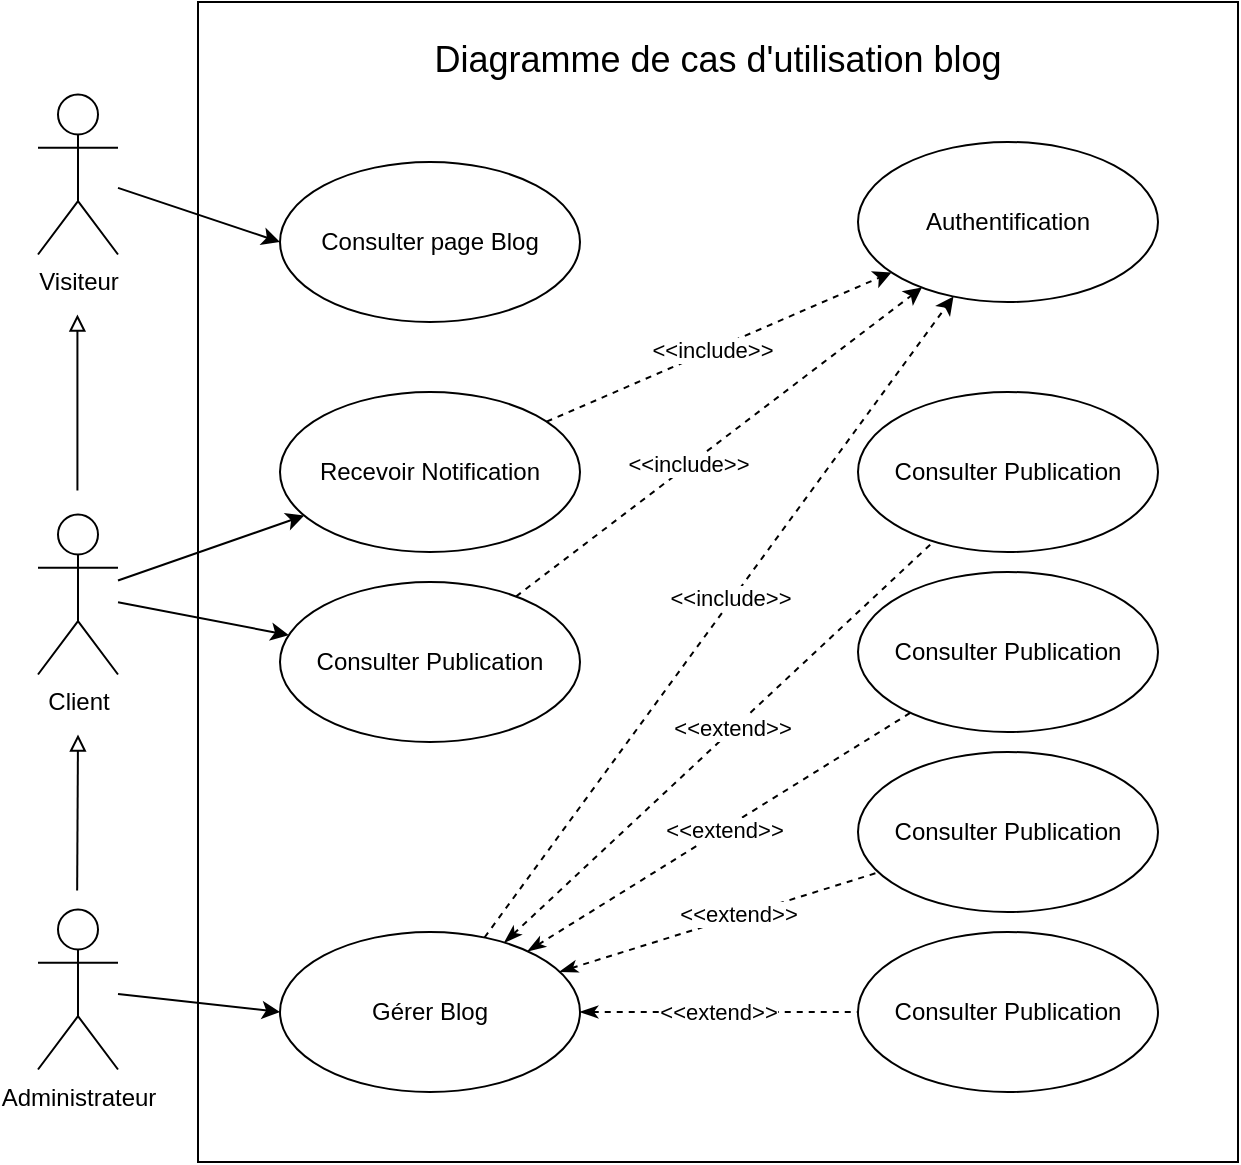 <mxfile version="24.7.17">
  <diagram name="Page-1" id="UkuJcM3pljA8nV-5dZbl">
    <mxGraphModel dx="1434" dy="738" grid="1" gridSize="10" guides="1" tooltips="1" connect="1" arrows="1" fold="1" page="1" pageScale="1" pageWidth="827" pageHeight="1169" math="0" shadow="0">
      <root>
        <mxCell id="0" />
        <mxCell id="1" parent="0" />
        <mxCell id="rs5CMINbXS5ElmrlZs5N-11" value="" style="rounded=0;whiteSpace=wrap;html=1;movable=1;resizable=1;rotatable=1;deletable=1;editable=1;locked=0;connectable=1;" parent="1" vertex="1">
          <mxGeometry x="200" y="180" width="520" height="580" as="geometry" />
        </mxCell>
        <mxCell id="L1_0BYCu7gVLp57IwC8j-12" style="rounded=0;orthogonalLoop=1;jettySize=auto;html=1;entryX=0;entryY=0.5;entryDx=0;entryDy=0;" parent="1" source="bM4iR_tVpDUXSTGg7Oxy-2" target="gfJM4c03IJpgwYlzWMbe-11" edge="1">
          <mxGeometry relative="1" as="geometry" />
        </mxCell>
        <mxCell id="bM4iR_tVpDUXSTGg7Oxy-2" value="Administrateur" style="shape=umlActor;verticalLabelPosition=bottom;verticalAlign=top;html=1;aspect=fixed;" parent="1" vertex="1">
          <mxGeometry x="120" y="633.75" width="40" height="80" as="geometry" />
        </mxCell>
        <mxCell id="5En-cABz4Us8dDnvLpGX-3" style="rounded=0;orthogonalLoop=1;jettySize=auto;html=1;" parent="1" source="bM4iR_tVpDUXSTGg7Oxy-3" target="5En-cABz4Us8dDnvLpGX-2" edge="1">
          <mxGeometry relative="1" as="geometry" />
        </mxCell>
        <mxCell id="5En-cABz4Us8dDnvLpGX-19" style="rounded=0;orthogonalLoop=1;jettySize=auto;html=1;" parent="1" source="bM4iR_tVpDUXSTGg7Oxy-3" target="5En-cABz4Us8dDnvLpGX-17" edge="1">
          <mxGeometry relative="1" as="geometry" />
        </mxCell>
        <mxCell id="bM4iR_tVpDUXSTGg7Oxy-3" value="&lt;div&gt;Client&lt;/div&gt;" style="shape=umlActor;verticalLabelPosition=bottom;verticalAlign=top;html=1;aspect=fixed;" parent="1" vertex="1">
          <mxGeometry x="120" y="436.25" width="40" height="80" as="geometry" />
        </mxCell>
        <mxCell id="bM4iR_tVpDUXSTGg7Oxy-5" value="&lt;div&gt;Visiteur&lt;/div&gt;" style="shape=umlActor;verticalLabelPosition=bottom;verticalAlign=top;html=1;aspect=fixed;" parent="1" vertex="1">
          <mxGeometry x="120" y="226.25" width="40" height="80" as="geometry" />
        </mxCell>
        <mxCell id="L1_0BYCu7gVLp57IwC8j-7" style="rounded=0;orthogonalLoop=1;jettySize=auto;html=1;endArrow=block;endFill=0;" parent="1" edge="1">
          <mxGeometry relative="1" as="geometry">
            <mxPoint x="139.58" y="624.25" as="sourcePoint" />
            <mxPoint x="140" y="546.25" as="targetPoint" />
          </mxGeometry>
        </mxCell>
        <mxCell id="5En-cABz4Us8dDnvLpGX-8" style="rounded=0;orthogonalLoop=1;jettySize=auto;html=1;endArrow=none;endFill=0;startArrow=classicThin;startFill=1;dashed=1;" parent="1" source="gfJM4c03IJpgwYlzWMbe-11" target="5En-cABz4Us8dDnvLpGX-4" edge="1">
          <mxGeometry relative="1" as="geometry" />
        </mxCell>
        <mxCell id="5En-cABz4Us8dDnvLpGX-13" value="&amp;lt;&amp;lt;extend&amp;gt;&amp;gt;" style="edgeLabel;html=1;align=center;verticalAlign=middle;resizable=0;points=[];" parent="5En-cABz4Us8dDnvLpGX-8" vertex="1" connectable="0">
          <mxGeometry x="0.064" y="1" relative="1" as="geometry">
            <mxPoint as="offset" />
          </mxGeometry>
        </mxCell>
        <mxCell id="5En-cABz4Us8dDnvLpGX-10" style="rounded=0;orthogonalLoop=1;jettySize=auto;html=1;endArrow=none;endFill=0;startArrow=classicThin;startFill=1;dashed=1;" parent="1" source="gfJM4c03IJpgwYlzWMbe-11" target="5En-cABz4Us8dDnvLpGX-5" edge="1">
          <mxGeometry relative="1" as="geometry" />
        </mxCell>
        <mxCell id="5En-cABz4Us8dDnvLpGX-14" value="&amp;lt;&amp;lt;extend&amp;gt;&amp;gt;" style="edgeLabel;html=1;align=center;verticalAlign=middle;resizable=0;points=[];" parent="5En-cABz4Us8dDnvLpGX-10" vertex="1" connectable="0">
          <mxGeometry x="0.023" relative="1" as="geometry">
            <mxPoint as="offset" />
          </mxGeometry>
        </mxCell>
        <mxCell id="5En-cABz4Us8dDnvLpGX-11" style="rounded=0;orthogonalLoop=1;jettySize=auto;html=1;endArrow=none;endFill=0;startArrow=classicThin;startFill=1;dashed=1;" parent="1" source="gfJM4c03IJpgwYlzWMbe-11" target="5En-cABz4Us8dDnvLpGX-6" edge="1">
          <mxGeometry relative="1" as="geometry" />
        </mxCell>
        <mxCell id="5En-cABz4Us8dDnvLpGX-15" value="&amp;lt;&amp;lt;extend&amp;gt;&amp;gt;" style="edgeLabel;html=1;align=center;verticalAlign=middle;resizable=0;points=[];" parent="5En-cABz4Us8dDnvLpGX-11" vertex="1" connectable="0">
          <mxGeometry x="0.115" y="1" relative="1" as="geometry">
            <mxPoint as="offset" />
          </mxGeometry>
        </mxCell>
        <mxCell id="5En-cABz4Us8dDnvLpGX-12" style="rounded=0;orthogonalLoop=1;jettySize=auto;html=1;endArrow=none;endFill=0;startArrow=classicThin;startFill=1;dashed=1;" parent="1" source="gfJM4c03IJpgwYlzWMbe-11" target="5En-cABz4Us8dDnvLpGX-7" edge="1">
          <mxGeometry relative="1" as="geometry" />
        </mxCell>
        <mxCell id="5En-cABz4Us8dDnvLpGX-16" value="&amp;lt;&amp;lt;extend&amp;gt;&amp;gt;" style="edgeLabel;html=1;align=center;verticalAlign=middle;resizable=0;points=[];" parent="5En-cABz4Us8dDnvLpGX-12" vertex="1" connectable="0">
          <mxGeometry x="-0.008" relative="1" as="geometry">
            <mxPoint as="offset" />
          </mxGeometry>
        </mxCell>
        <mxCell id="5En-cABz4Us8dDnvLpGX-23" style="rounded=0;orthogonalLoop=1;jettySize=auto;html=1;dashed=1;" parent="1" source="gfJM4c03IJpgwYlzWMbe-11" target="L1_0BYCu7gVLp57IwC8j-47" edge="1">
          <mxGeometry relative="1" as="geometry" />
        </mxCell>
        <mxCell id="5En-cABz4Us8dDnvLpGX-26" value="&amp;lt;&amp;lt;include&amp;gt;&amp;gt;" style="edgeLabel;html=1;align=center;verticalAlign=middle;resizable=0;points=[];" parent="5En-cABz4Us8dDnvLpGX-23" vertex="1" connectable="0">
          <mxGeometry x="0.056" y="2" relative="1" as="geometry">
            <mxPoint as="offset" />
          </mxGeometry>
        </mxCell>
        <mxCell id="gfJM4c03IJpgwYlzWMbe-11" value="Gérer Blog" style="ellipse;whiteSpace=wrap;html=1;" parent="1" vertex="1">
          <mxGeometry x="241" y="645" width="150" height="80" as="geometry" />
        </mxCell>
        <mxCell id="L1_0BYCu7gVLp57IwC8j-47" value="Authentification" style="ellipse;whiteSpace=wrap;html=1;container=0;" parent="1" vertex="1">
          <mxGeometry x="530" y="250" width="150" height="80" as="geometry" />
        </mxCell>
        <mxCell id="rs5CMINbXS5ElmrlZs5N-2" style="rounded=0;orthogonalLoop=1;jettySize=auto;html=1;endArrow=block;endFill=0;" parent="1" edge="1">
          <mxGeometry relative="1" as="geometry">
            <mxPoint x="139.71" y="424.25" as="sourcePoint" />
            <mxPoint x="139.71" y="336.25" as="targetPoint" />
          </mxGeometry>
        </mxCell>
        <mxCell id="rs5CMINbXS5ElmrlZs5N-9" value="Consulter page Blog" style="ellipse;whiteSpace=wrap;html=1;" parent="1" vertex="1">
          <mxGeometry x="241" y="260" width="150" height="80" as="geometry" />
        </mxCell>
        <mxCell id="rs5CMINbXS5ElmrlZs5N-10" style="rounded=0;orthogonalLoop=1;jettySize=auto;html=1;entryX=0;entryY=0.5;entryDx=0;entryDy=0;" parent="1" source="bM4iR_tVpDUXSTGg7Oxy-5" target="rs5CMINbXS5ElmrlZs5N-9" edge="1">
          <mxGeometry relative="1" as="geometry">
            <mxPoint x="20" y="37" as="sourcePoint" />
            <mxPoint x="241" y="-50" as="targetPoint" />
          </mxGeometry>
        </mxCell>
        <mxCell id="rs5CMINbXS5ElmrlZs5N-12" value="Diagramme de cas d&#39;utilisation blog" style="text;html=1;align=center;verticalAlign=middle;whiteSpace=wrap;rounded=0;fontSize=18;" parent="1" vertex="1">
          <mxGeometry x="275" y="190" width="370" height="38" as="geometry" />
        </mxCell>
        <mxCell id="5En-cABz4Us8dDnvLpGX-22" style="rounded=0;orthogonalLoop=1;jettySize=auto;html=1;dashed=1;" parent="1" source="5En-cABz4Us8dDnvLpGX-2" target="L1_0BYCu7gVLp57IwC8j-47" edge="1">
          <mxGeometry relative="1" as="geometry" />
        </mxCell>
        <mxCell id="5En-cABz4Us8dDnvLpGX-25" value="&amp;lt;&amp;lt;include&amp;gt;&amp;gt;" style="edgeLabel;html=1;align=center;verticalAlign=middle;resizable=0;points=[];" parent="5En-cABz4Us8dDnvLpGX-22" vertex="1" connectable="0">
          <mxGeometry x="-0.153" y="1" relative="1" as="geometry">
            <mxPoint as="offset" />
          </mxGeometry>
        </mxCell>
        <mxCell id="5En-cABz4Us8dDnvLpGX-2" value="Consulter Publication" style="ellipse;whiteSpace=wrap;html=1;" parent="1" vertex="1">
          <mxGeometry x="241" y="470" width="150" height="80" as="geometry" />
        </mxCell>
        <mxCell id="5En-cABz4Us8dDnvLpGX-4" value="Consulter Publication" style="ellipse;whiteSpace=wrap;html=1;" parent="1" vertex="1">
          <mxGeometry x="530" y="375" width="150" height="80" as="geometry" />
        </mxCell>
        <mxCell id="5En-cABz4Us8dDnvLpGX-5" value="Consulter Publication" style="ellipse;whiteSpace=wrap;html=1;" parent="1" vertex="1">
          <mxGeometry x="530" y="465" width="150" height="80" as="geometry" />
        </mxCell>
        <mxCell id="5En-cABz4Us8dDnvLpGX-6" value="Consulter Publication" style="ellipse;whiteSpace=wrap;html=1;" parent="1" vertex="1">
          <mxGeometry x="530" y="555" width="150" height="80" as="geometry" />
        </mxCell>
        <mxCell id="5En-cABz4Us8dDnvLpGX-7" value="Consulter Publication" style="ellipse;whiteSpace=wrap;html=1;" parent="1" vertex="1">
          <mxGeometry x="530" y="645" width="150" height="80" as="geometry" />
        </mxCell>
        <mxCell id="5En-cABz4Us8dDnvLpGX-21" style="rounded=0;orthogonalLoop=1;jettySize=auto;html=1;dashed=1;" parent="1" source="5En-cABz4Us8dDnvLpGX-17" target="L1_0BYCu7gVLp57IwC8j-47" edge="1">
          <mxGeometry relative="1" as="geometry" />
        </mxCell>
        <mxCell id="5En-cABz4Us8dDnvLpGX-24" value="&amp;lt;&amp;lt;include&amp;gt;&amp;gt;" style="edgeLabel;html=1;align=center;verticalAlign=middle;resizable=0;points=[];" parent="5En-cABz4Us8dDnvLpGX-21" vertex="1" connectable="0">
          <mxGeometry x="-0.042" relative="1" as="geometry">
            <mxPoint as="offset" />
          </mxGeometry>
        </mxCell>
        <mxCell id="5En-cABz4Us8dDnvLpGX-17" value="Recevoir Notification" style="ellipse;whiteSpace=wrap;html=1;" parent="1" vertex="1">
          <mxGeometry x="241" y="375" width="150" height="80" as="geometry" />
        </mxCell>
      </root>
    </mxGraphModel>
  </diagram>
</mxfile>
